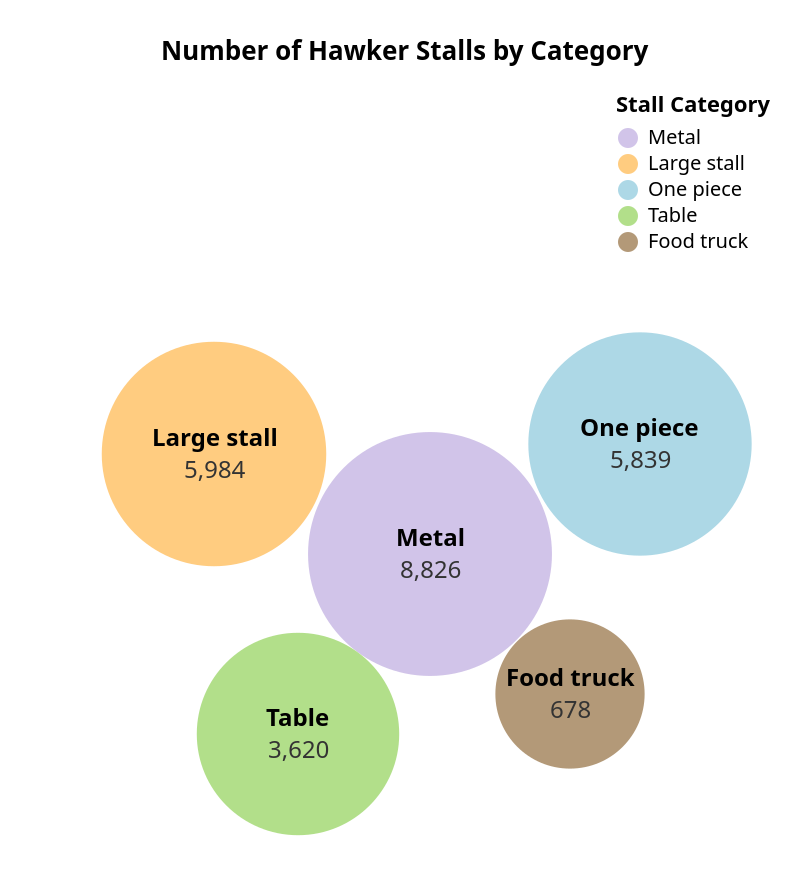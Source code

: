 {
  "$schema": "https://vega.github.io/schema/vega/v5.json",
  "width": 270,
  "height": 270,
  "padding": 20,
  "title": {
    "text": "Number of Hawker Stalls by Category",
    "anchor": "middle",
    "dy": -10
  },
  "data": [
    {
      "name": "stalls",
      "values": [
        {"category": "Metal", "count": 8826, "x": 195, "y": 230},
        {"category": "Large stall", "count": 5984, "x": 87, "y": 180},
        {"category": "One piece", "count": 5839, "x": 300, "y": 175},
        {"category": "Table", "count": 3620, "x": 129, "y": 320},
        {"category": "Food truck", "count": 678, "x": 265, "y": 300}
      ]
    }
  ],
  "scales": [
    {
      "name": "color",
      "type": "ordinal",
      "domain": {"data": "stalls", "field": "category"},
      "range": ["#d1c4e9", "#ffcc80", "#add8e6", "#b2df8a", "#b39978"]
    },
    {
      "name": "size",
      "type": "sqrt",
      "domain": [0, 9000],
      "range": [2000, 15000]  
    }
  ],
  "legends": [
    {
      "fill": "color",
      "title": "Stall Category",
      "orient": "right"
    }
  ],
  "marks": [
    {
      "type": "symbol",
      "from": {"data": "stalls"},
      "encode": {
        "enter": {
          "x": {"field": "x"},
          "y": {"field": "y"},
          "size": {"scale": "size", "field": "count"},
          "fill": {"scale": "color", "field": "category"},
          "stroke": {"value": "white"},
          "strokeWidth": {"value": 0},
          "tooltip": {
            "signal": "{'Category': datum.category, 'Number of Stalls': format(datum.count, ',')}"
          }
        }
      }
    },
    {
      "type": "text",
      "from": {"data": "stalls"},
      "encode": {
        "enter": {
          "x": {"field": "x"},
          "y": {"field": "y", "offset": -8},
          "text": {"field": "category"},
          "align": {"value": "center"},
          "baseline": {"value": "middle"},
          "fill": {"value": "black"},
          "fontSize": {"value": 12},  
          "fontWeight": {"value": "bold"}
        }
      }
    },
    {
      "type": "text",
      "from": {"data": "stalls"},
      "encode": {
        "enter": {
          "x": {"field": "x"},
          "y": {"field": "y", "offset": 8},
          "text": {"signal": "format(datum.count, ',')"},
          "align": {"value": "center"},
          "baseline": {"value": "middle"},
          "fill": {"value": "#333"},
          "fontSize": {"value": 12}  
        }
      }
    }
  ]
}
